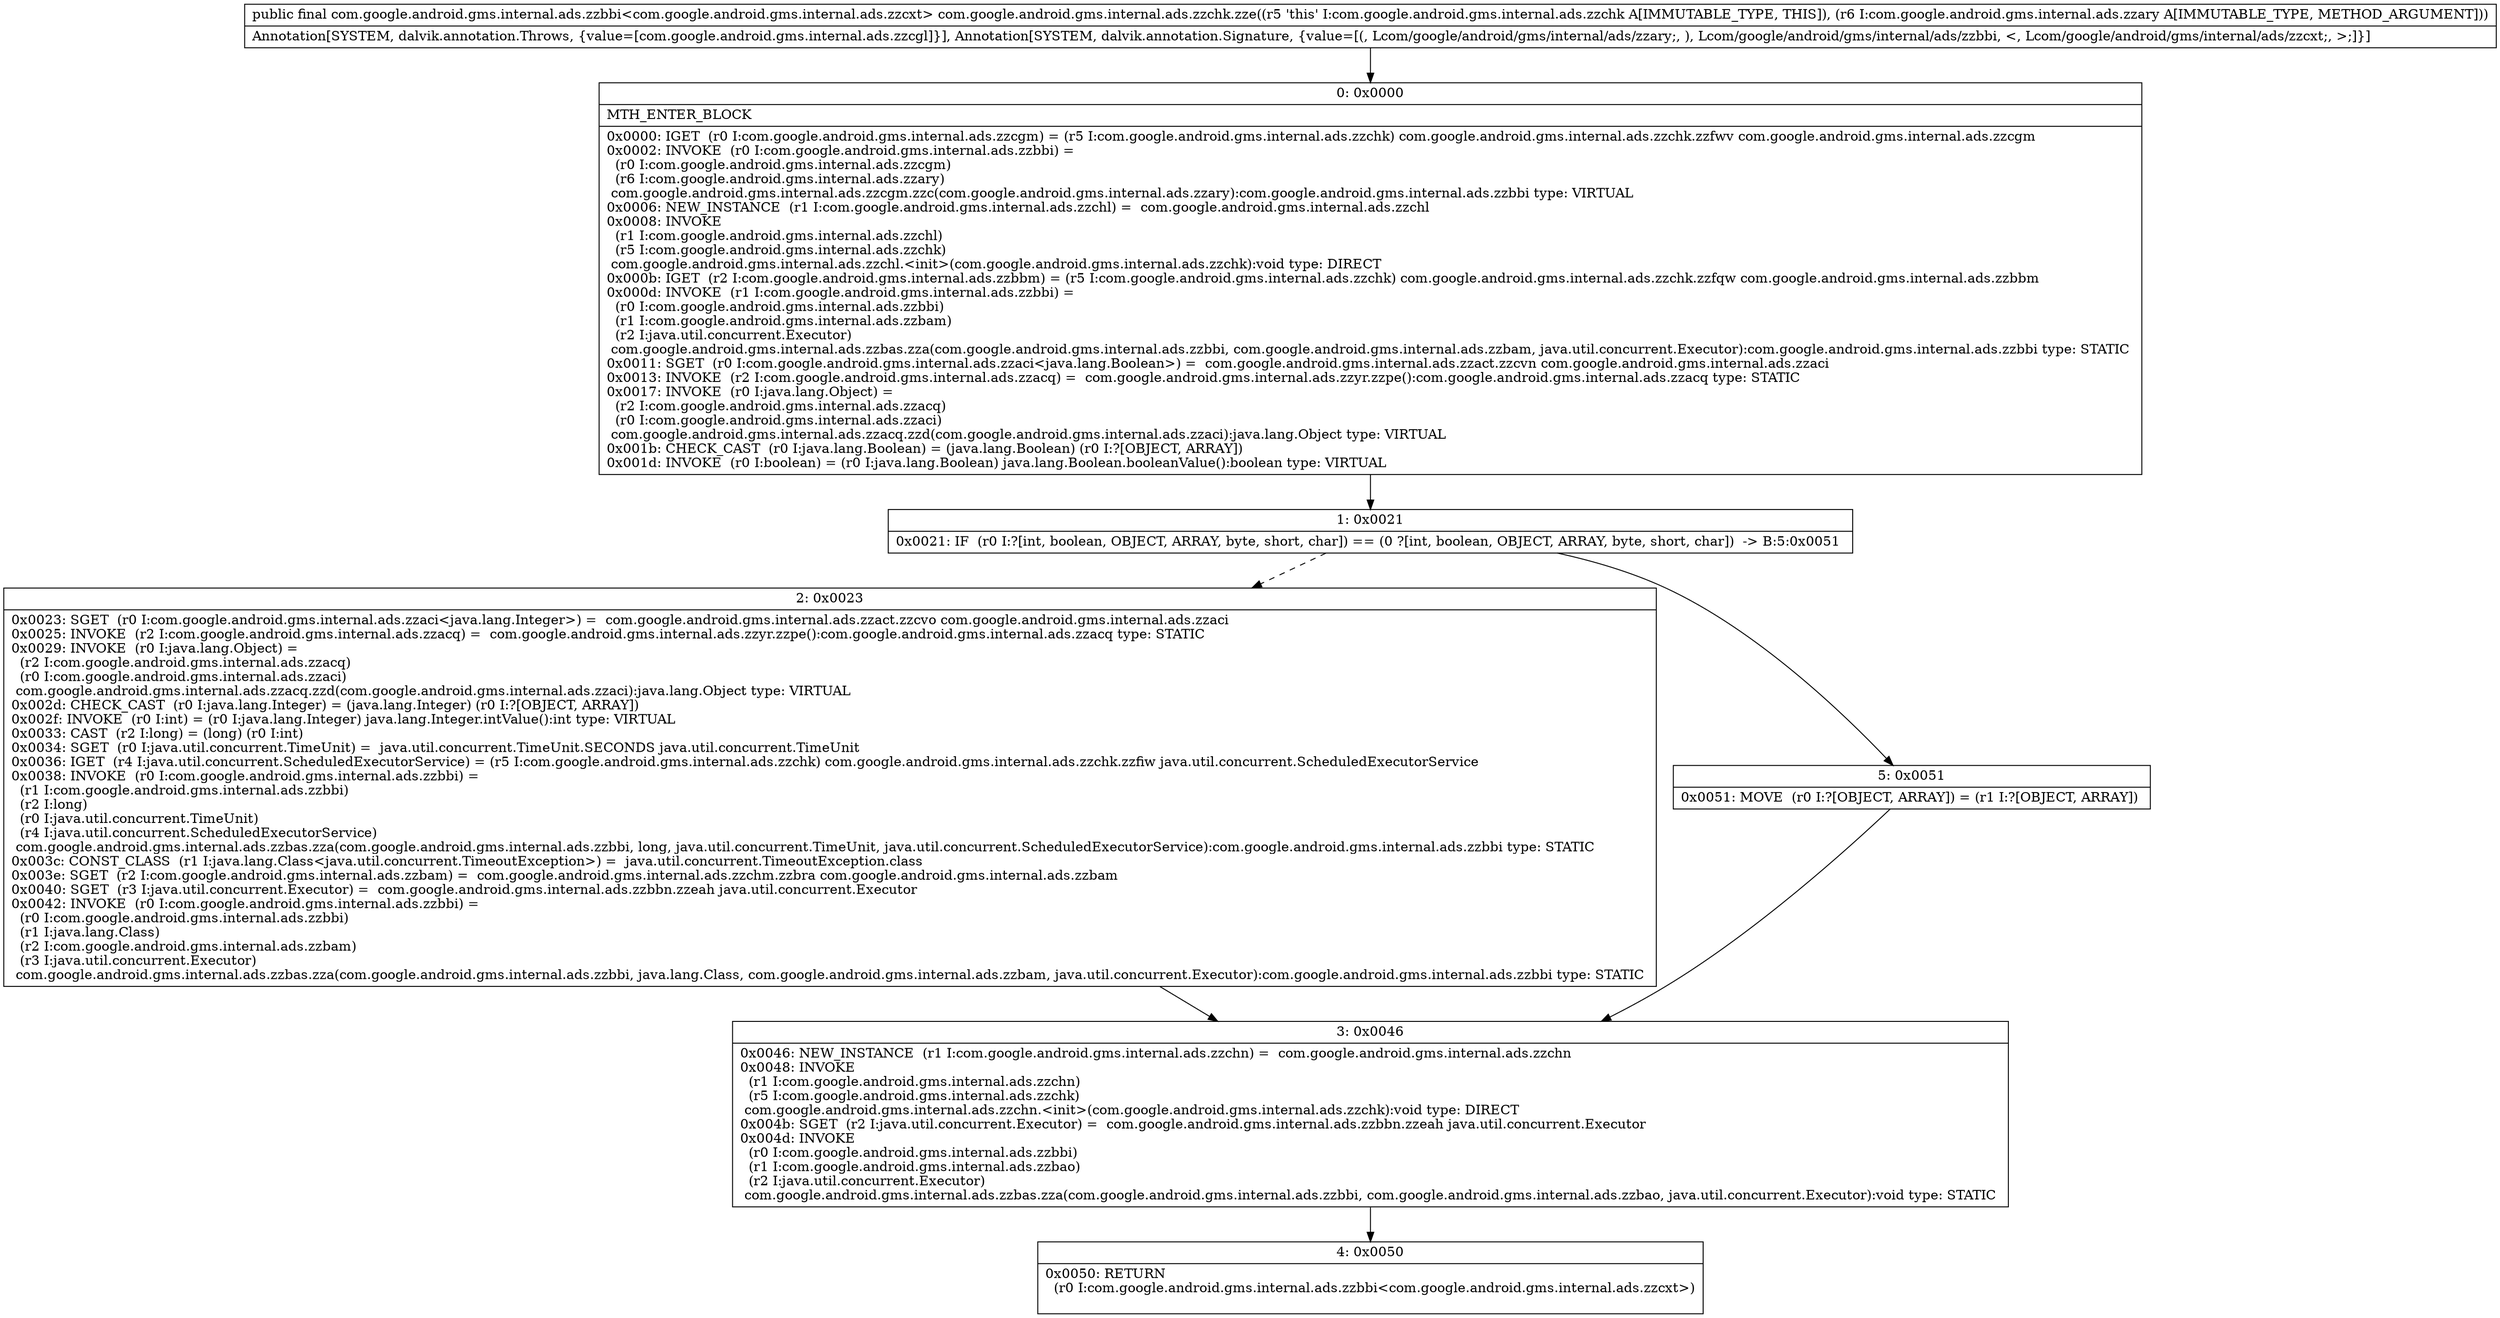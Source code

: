 digraph "CFG forcom.google.android.gms.internal.ads.zzchk.zze(Lcom\/google\/android\/gms\/internal\/ads\/zzary;)Lcom\/google\/android\/gms\/internal\/ads\/zzbbi;" {
Node_0 [shape=record,label="{0\:\ 0x0000|MTH_ENTER_BLOCK\l|0x0000: IGET  (r0 I:com.google.android.gms.internal.ads.zzcgm) = (r5 I:com.google.android.gms.internal.ads.zzchk) com.google.android.gms.internal.ads.zzchk.zzfwv com.google.android.gms.internal.ads.zzcgm \l0x0002: INVOKE  (r0 I:com.google.android.gms.internal.ads.zzbbi) = \l  (r0 I:com.google.android.gms.internal.ads.zzcgm)\l  (r6 I:com.google.android.gms.internal.ads.zzary)\l com.google.android.gms.internal.ads.zzcgm.zzc(com.google.android.gms.internal.ads.zzary):com.google.android.gms.internal.ads.zzbbi type: VIRTUAL \l0x0006: NEW_INSTANCE  (r1 I:com.google.android.gms.internal.ads.zzchl) =  com.google.android.gms.internal.ads.zzchl \l0x0008: INVOKE  \l  (r1 I:com.google.android.gms.internal.ads.zzchl)\l  (r5 I:com.google.android.gms.internal.ads.zzchk)\l com.google.android.gms.internal.ads.zzchl.\<init\>(com.google.android.gms.internal.ads.zzchk):void type: DIRECT \l0x000b: IGET  (r2 I:com.google.android.gms.internal.ads.zzbbm) = (r5 I:com.google.android.gms.internal.ads.zzchk) com.google.android.gms.internal.ads.zzchk.zzfqw com.google.android.gms.internal.ads.zzbbm \l0x000d: INVOKE  (r1 I:com.google.android.gms.internal.ads.zzbbi) = \l  (r0 I:com.google.android.gms.internal.ads.zzbbi)\l  (r1 I:com.google.android.gms.internal.ads.zzbam)\l  (r2 I:java.util.concurrent.Executor)\l com.google.android.gms.internal.ads.zzbas.zza(com.google.android.gms.internal.ads.zzbbi, com.google.android.gms.internal.ads.zzbam, java.util.concurrent.Executor):com.google.android.gms.internal.ads.zzbbi type: STATIC \l0x0011: SGET  (r0 I:com.google.android.gms.internal.ads.zzaci\<java.lang.Boolean\>) =  com.google.android.gms.internal.ads.zzact.zzcvn com.google.android.gms.internal.ads.zzaci \l0x0013: INVOKE  (r2 I:com.google.android.gms.internal.ads.zzacq) =  com.google.android.gms.internal.ads.zzyr.zzpe():com.google.android.gms.internal.ads.zzacq type: STATIC \l0x0017: INVOKE  (r0 I:java.lang.Object) = \l  (r2 I:com.google.android.gms.internal.ads.zzacq)\l  (r0 I:com.google.android.gms.internal.ads.zzaci)\l com.google.android.gms.internal.ads.zzacq.zzd(com.google.android.gms.internal.ads.zzaci):java.lang.Object type: VIRTUAL \l0x001b: CHECK_CAST  (r0 I:java.lang.Boolean) = (java.lang.Boolean) (r0 I:?[OBJECT, ARRAY]) \l0x001d: INVOKE  (r0 I:boolean) = (r0 I:java.lang.Boolean) java.lang.Boolean.booleanValue():boolean type: VIRTUAL \l}"];
Node_1 [shape=record,label="{1\:\ 0x0021|0x0021: IF  (r0 I:?[int, boolean, OBJECT, ARRAY, byte, short, char]) == (0 ?[int, boolean, OBJECT, ARRAY, byte, short, char])  \-\> B:5:0x0051 \l}"];
Node_2 [shape=record,label="{2\:\ 0x0023|0x0023: SGET  (r0 I:com.google.android.gms.internal.ads.zzaci\<java.lang.Integer\>) =  com.google.android.gms.internal.ads.zzact.zzcvo com.google.android.gms.internal.ads.zzaci \l0x0025: INVOKE  (r2 I:com.google.android.gms.internal.ads.zzacq) =  com.google.android.gms.internal.ads.zzyr.zzpe():com.google.android.gms.internal.ads.zzacq type: STATIC \l0x0029: INVOKE  (r0 I:java.lang.Object) = \l  (r2 I:com.google.android.gms.internal.ads.zzacq)\l  (r0 I:com.google.android.gms.internal.ads.zzaci)\l com.google.android.gms.internal.ads.zzacq.zzd(com.google.android.gms.internal.ads.zzaci):java.lang.Object type: VIRTUAL \l0x002d: CHECK_CAST  (r0 I:java.lang.Integer) = (java.lang.Integer) (r0 I:?[OBJECT, ARRAY]) \l0x002f: INVOKE  (r0 I:int) = (r0 I:java.lang.Integer) java.lang.Integer.intValue():int type: VIRTUAL \l0x0033: CAST  (r2 I:long) = (long) (r0 I:int) \l0x0034: SGET  (r0 I:java.util.concurrent.TimeUnit) =  java.util.concurrent.TimeUnit.SECONDS java.util.concurrent.TimeUnit \l0x0036: IGET  (r4 I:java.util.concurrent.ScheduledExecutorService) = (r5 I:com.google.android.gms.internal.ads.zzchk) com.google.android.gms.internal.ads.zzchk.zzfiw java.util.concurrent.ScheduledExecutorService \l0x0038: INVOKE  (r0 I:com.google.android.gms.internal.ads.zzbbi) = \l  (r1 I:com.google.android.gms.internal.ads.zzbbi)\l  (r2 I:long)\l  (r0 I:java.util.concurrent.TimeUnit)\l  (r4 I:java.util.concurrent.ScheduledExecutorService)\l com.google.android.gms.internal.ads.zzbas.zza(com.google.android.gms.internal.ads.zzbbi, long, java.util.concurrent.TimeUnit, java.util.concurrent.ScheduledExecutorService):com.google.android.gms.internal.ads.zzbbi type: STATIC \l0x003c: CONST_CLASS  (r1 I:java.lang.Class\<java.util.concurrent.TimeoutException\>) =  java.util.concurrent.TimeoutException.class \l0x003e: SGET  (r2 I:com.google.android.gms.internal.ads.zzbam) =  com.google.android.gms.internal.ads.zzchm.zzbra com.google.android.gms.internal.ads.zzbam \l0x0040: SGET  (r3 I:java.util.concurrent.Executor) =  com.google.android.gms.internal.ads.zzbbn.zzeah java.util.concurrent.Executor \l0x0042: INVOKE  (r0 I:com.google.android.gms.internal.ads.zzbbi) = \l  (r0 I:com.google.android.gms.internal.ads.zzbbi)\l  (r1 I:java.lang.Class)\l  (r2 I:com.google.android.gms.internal.ads.zzbam)\l  (r3 I:java.util.concurrent.Executor)\l com.google.android.gms.internal.ads.zzbas.zza(com.google.android.gms.internal.ads.zzbbi, java.lang.Class, com.google.android.gms.internal.ads.zzbam, java.util.concurrent.Executor):com.google.android.gms.internal.ads.zzbbi type: STATIC \l}"];
Node_3 [shape=record,label="{3\:\ 0x0046|0x0046: NEW_INSTANCE  (r1 I:com.google.android.gms.internal.ads.zzchn) =  com.google.android.gms.internal.ads.zzchn \l0x0048: INVOKE  \l  (r1 I:com.google.android.gms.internal.ads.zzchn)\l  (r5 I:com.google.android.gms.internal.ads.zzchk)\l com.google.android.gms.internal.ads.zzchn.\<init\>(com.google.android.gms.internal.ads.zzchk):void type: DIRECT \l0x004b: SGET  (r2 I:java.util.concurrent.Executor) =  com.google.android.gms.internal.ads.zzbbn.zzeah java.util.concurrent.Executor \l0x004d: INVOKE  \l  (r0 I:com.google.android.gms.internal.ads.zzbbi)\l  (r1 I:com.google.android.gms.internal.ads.zzbao)\l  (r2 I:java.util.concurrent.Executor)\l com.google.android.gms.internal.ads.zzbas.zza(com.google.android.gms.internal.ads.zzbbi, com.google.android.gms.internal.ads.zzbao, java.util.concurrent.Executor):void type: STATIC \l}"];
Node_4 [shape=record,label="{4\:\ 0x0050|0x0050: RETURN  \l  (r0 I:com.google.android.gms.internal.ads.zzbbi\<com.google.android.gms.internal.ads.zzcxt\>)\l \l}"];
Node_5 [shape=record,label="{5\:\ 0x0051|0x0051: MOVE  (r0 I:?[OBJECT, ARRAY]) = (r1 I:?[OBJECT, ARRAY]) \l}"];
MethodNode[shape=record,label="{public final com.google.android.gms.internal.ads.zzbbi\<com.google.android.gms.internal.ads.zzcxt\> com.google.android.gms.internal.ads.zzchk.zze((r5 'this' I:com.google.android.gms.internal.ads.zzchk A[IMMUTABLE_TYPE, THIS]), (r6 I:com.google.android.gms.internal.ads.zzary A[IMMUTABLE_TYPE, METHOD_ARGUMENT]))  | Annotation[SYSTEM, dalvik.annotation.Throws, \{value=[com.google.android.gms.internal.ads.zzcgl]\}], Annotation[SYSTEM, dalvik.annotation.Signature, \{value=[(, Lcom\/google\/android\/gms\/internal\/ads\/zzary;, ), Lcom\/google\/android\/gms\/internal\/ads\/zzbbi, \<, Lcom\/google\/android\/gms\/internal\/ads\/zzcxt;, \>;]\}]\l}"];
MethodNode -> Node_0;
Node_0 -> Node_1;
Node_1 -> Node_2[style=dashed];
Node_1 -> Node_5;
Node_2 -> Node_3;
Node_3 -> Node_4;
Node_5 -> Node_3;
}

